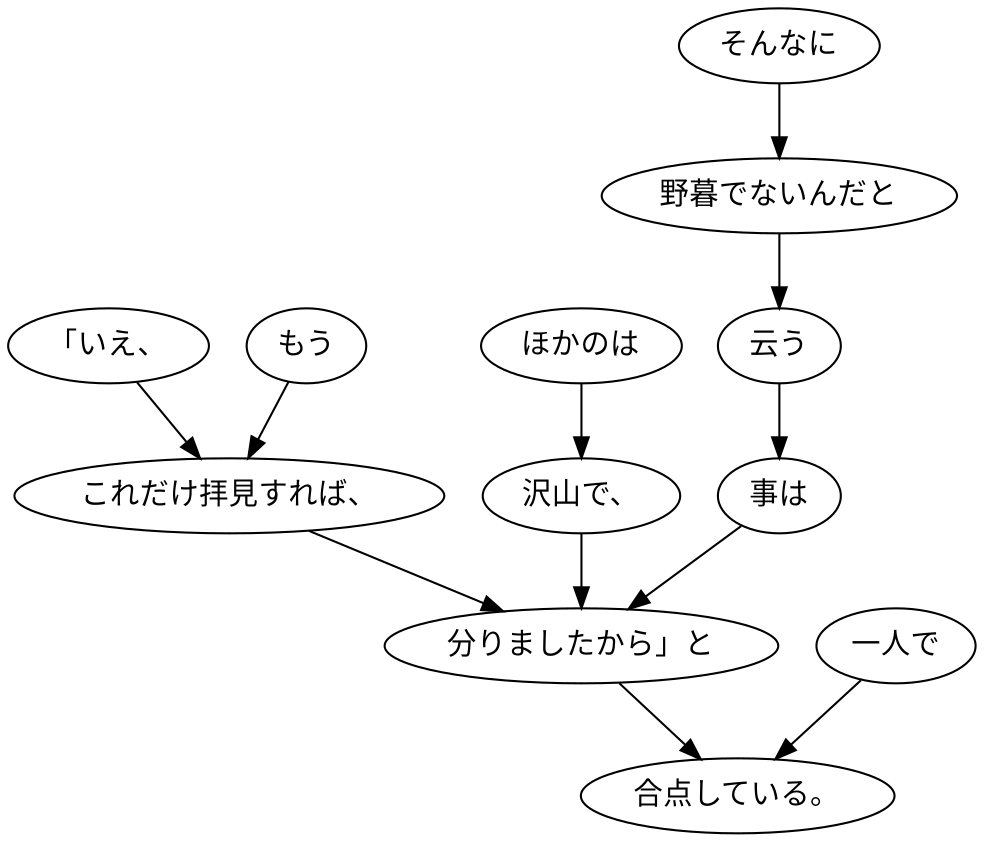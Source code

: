digraph graph1711 {
	node0 [label="「いえ、"];
	node1 [label="もう"];
	node2 [label="これだけ拝見すれば、"];
	node3 [label="ほかのは"];
	node4 [label="沢山で、"];
	node5 [label="そんなに"];
	node6 [label="野暮でないんだと"];
	node7 [label="云う"];
	node8 [label="事は"];
	node9 [label="分りましたから」と"];
	node10 [label="一人で"];
	node11 [label="合点している。"];
	node0 -> node2;
	node1 -> node2;
	node2 -> node9;
	node3 -> node4;
	node4 -> node9;
	node5 -> node6;
	node6 -> node7;
	node7 -> node8;
	node8 -> node9;
	node9 -> node11;
	node10 -> node11;
}
